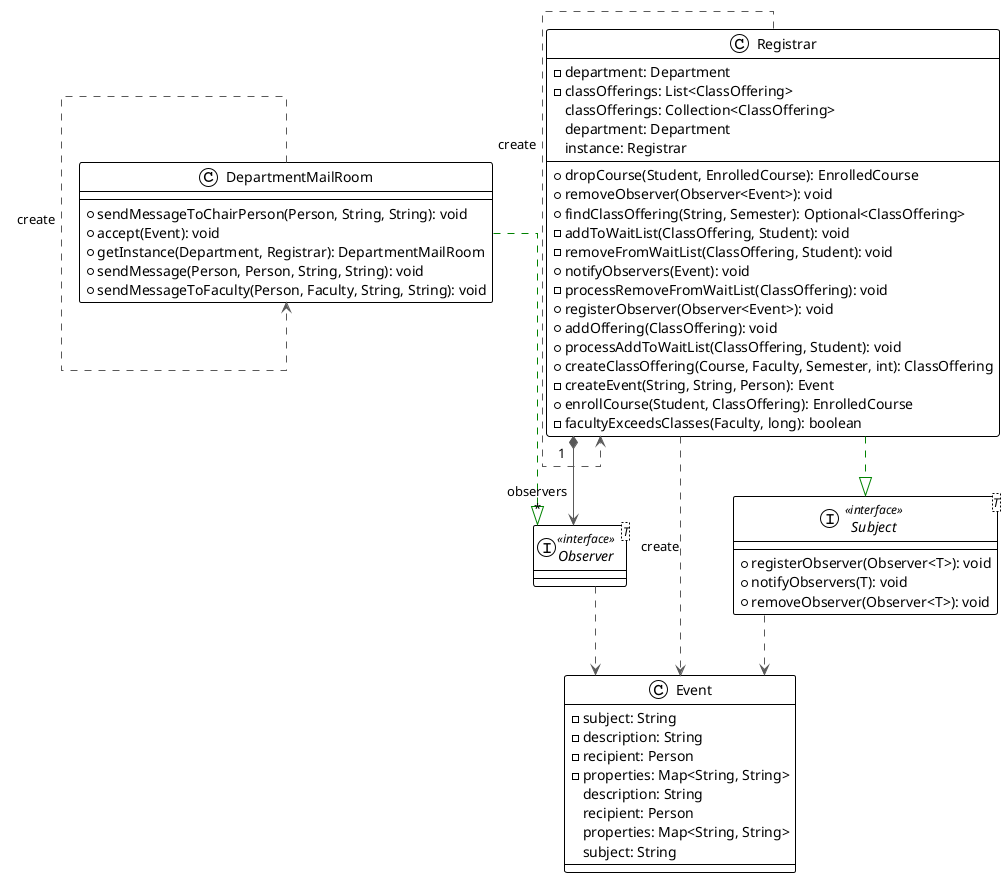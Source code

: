 @startuml

!theme plain
top to bottom direction
skinparam linetype ortho

class DepartmentMailRoom {
  + sendMessageToChairPerson(Person, String, String): void
  + accept(Event): void
  + getInstance(Department, Registrar): DepartmentMailRoom
  + sendMessage(Person, Person, String, String): void
  + sendMessageToFaculty(Person, Faculty, String, String): void
}
class Event {
  - subject: String
  - description: String
  - recipient: Person
  - properties: Map<String, String>
   description: String
   recipient: Person
   properties: Map<String, String>
   subject: String
}
interface Observer<T> << interface >>
class Registrar {
  - department: Department
  - classOfferings: List<ClassOffering>
  + dropCourse(Student, EnrolledCourse): EnrolledCourse
  + removeObserver(Observer<Event>): void
  + findClassOffering(String, Semester): Optional<ClassOffering>
  - addToWaitList(ClassOffering, Student): void
  - removeFromWaitList(ClassOffering, Student): void
  + notifyObservers(Event): void
  - processRemoveFromWaitList(ClassOffering): void
  + registerObserver(Observer<Event>): void
  + addOffering(ClassOffering): void
  + processAddToWaitList(ClassOffering, Student): void
  + createClassOffering(Course, Faculty, Semester, int): ClassOffering
  - createEvent(String, String, Person): Event
  + enrollCourse(Student, ClassOffering): EnrolledCourse
  - facultyExceedsClasses(Faculty, long): boolean
   classOfferings: Collection<ClassOffering>
   department: Department
   instance: Registrar
}
interface Subject<T> << interface >> {
  + registerObserver(Observer<T>): void
  + notifyObservers(T): void
  + removeObserver(Observer<T>): void
}

DepartmentMailRoom  -[#595959,dashed]->  DepartmentMailRoom : "«create»"
DepartmentMailRoom  -[#008200,dashed]-^  Observer           
Observer            -[#595959,dashed]->  Event              
Registrar           -[#595959,dashed]->  Event              : "«create»"
Registrar          "1" *-[#595959,plain]-> "observers\n*" Observer           
Registrar           -[#595959,dashed]->  Registrar          : "«create»"
Registrar           -[#008200,dashed]-^  Subject            
Subject             -[#595959,dashed]->  Event              
@enduml
